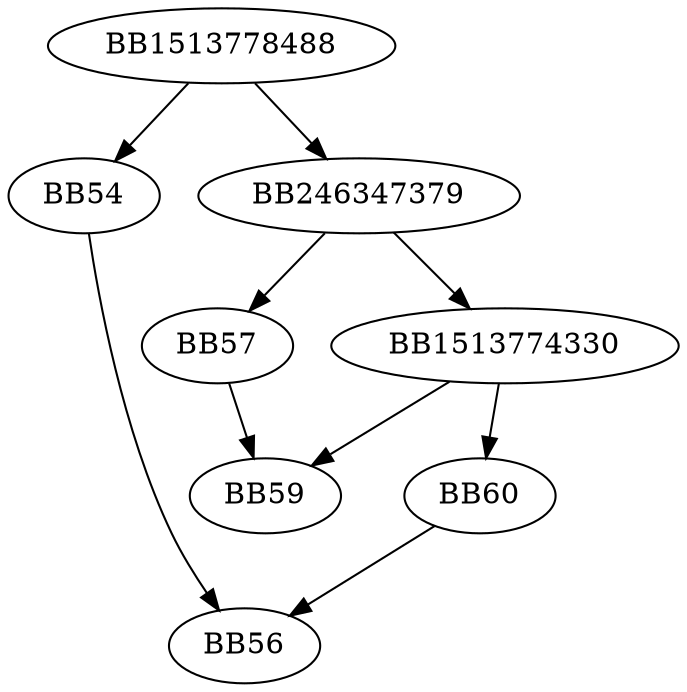 digraph G{
	BB1513778488->BB54;
	BB1513778488->BB246347379;
	BB54->BB56;
	BB246347379->BB57;
	BB246347379->BB1513774330;
	BB57->BB59;
	BB1513774330->BB59;
	BB1513774330->BB60;
	BB60->BB56;
}
